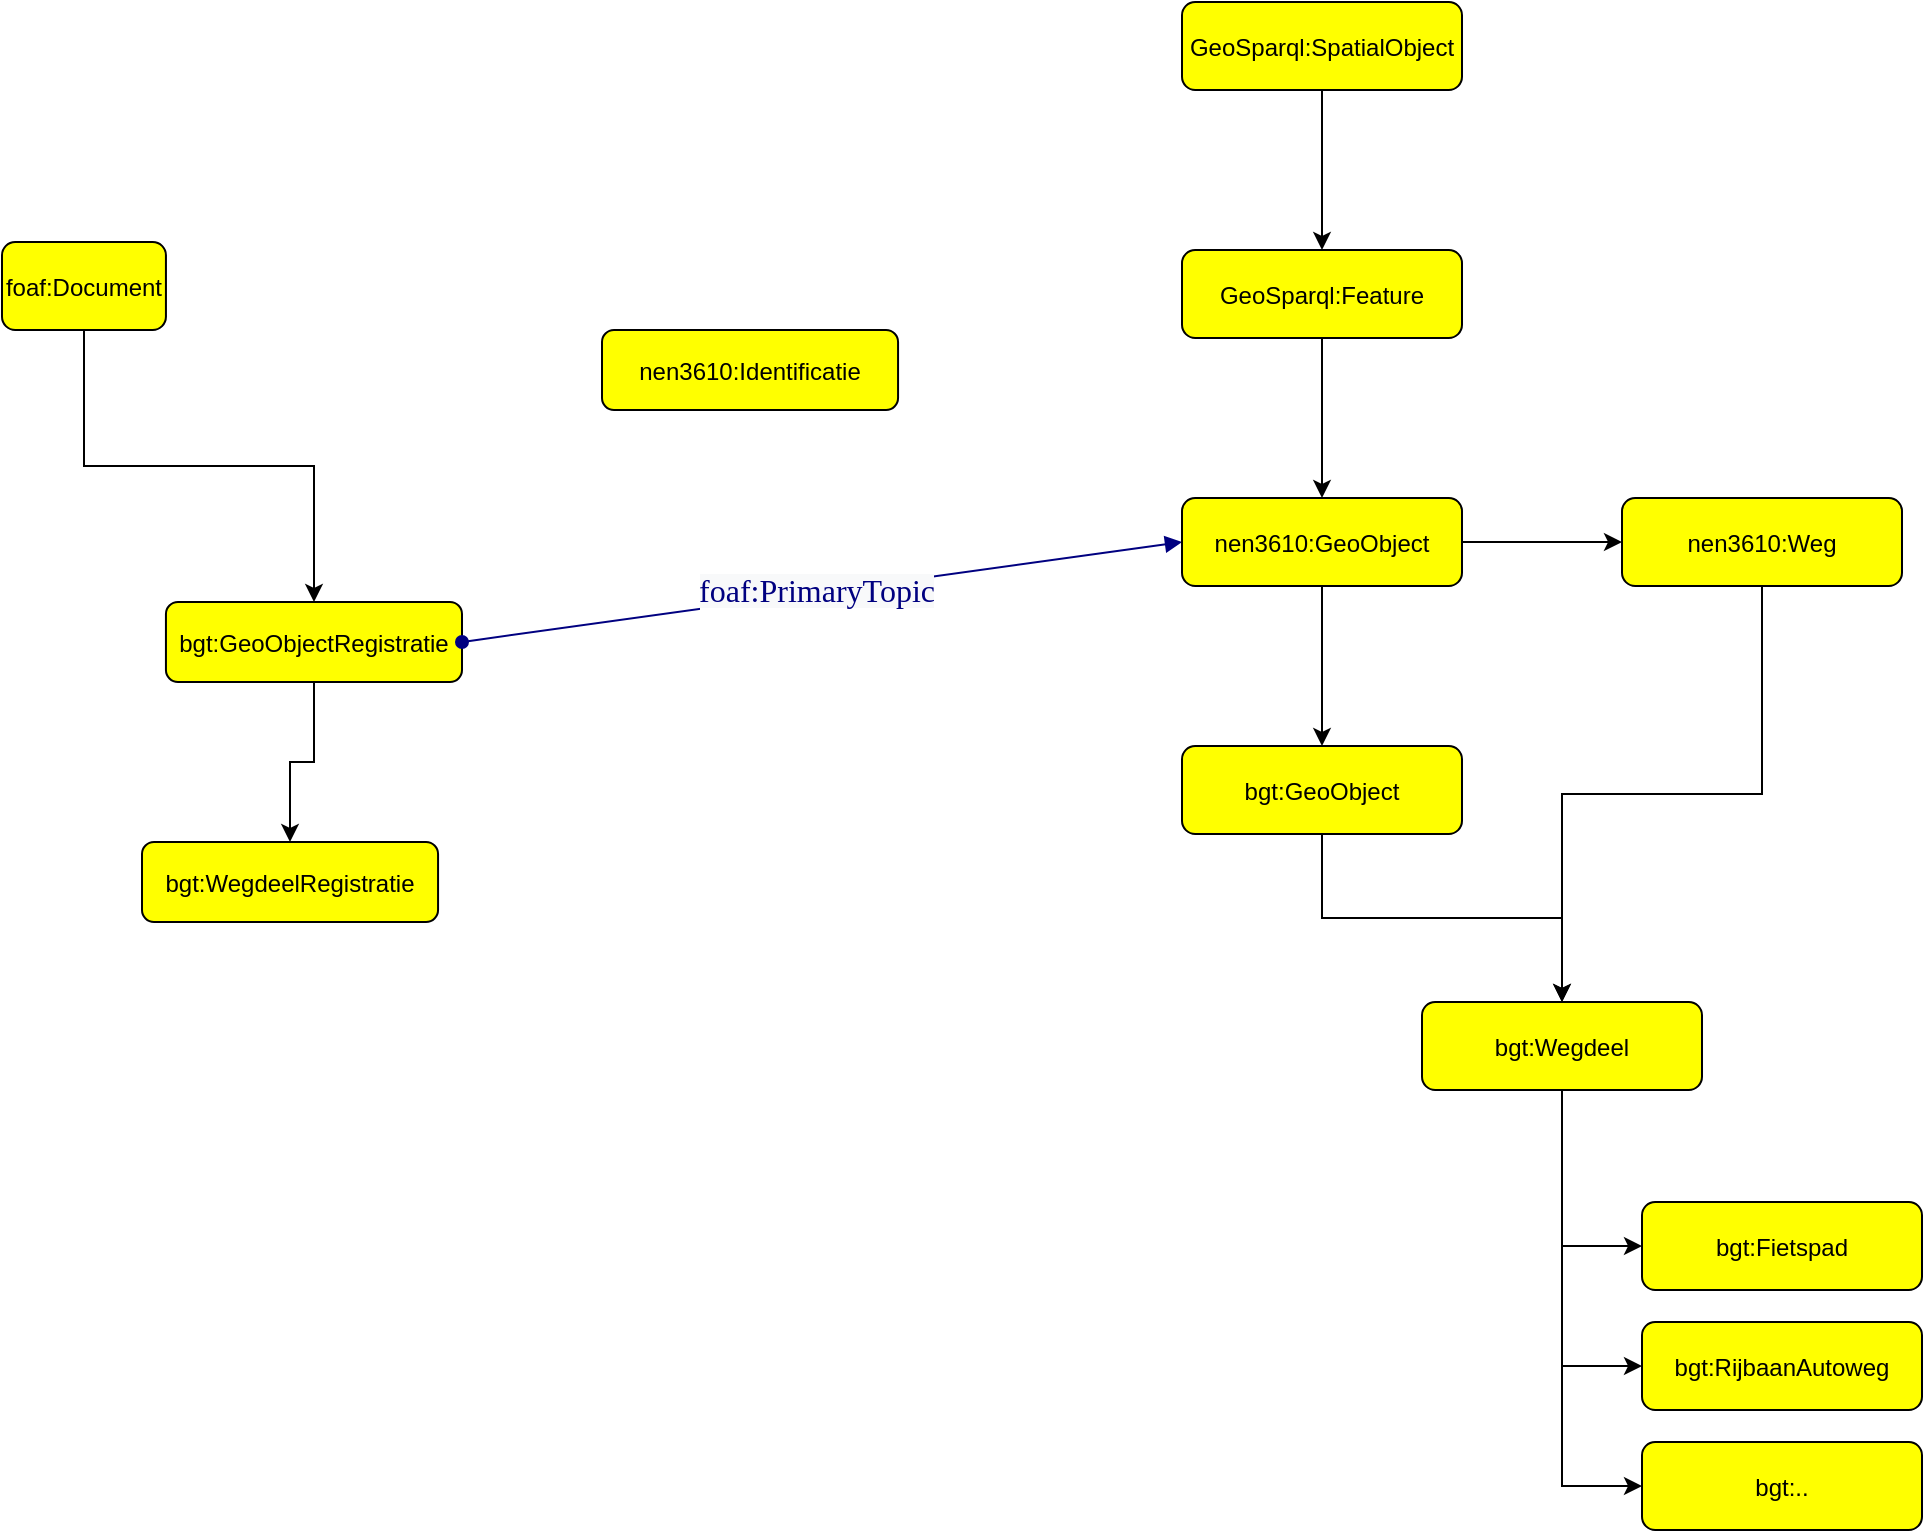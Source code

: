 <mxfile version="13.9.2" type="github">
  <diagram id="oFCAzYt6GvVZQqjSTW4d" name="Page-1">
    <mxGraphModel dx="1422" dy="804" grid="1" gridSize="10" guides="1" tooltips="1" connect="1" arrows="1" fold="1" page="1" pageScale="1" pageWidth="1169" pageHeight="827" math="0" shadow="0">
      <root>
        <mxCell id="0" />
        <mxCell id="1" parent="0" />
        <mxCell id="TYP30cW_tUh-IrfuZz3V-3" value="" style="edgeStyle=orthogonalEdgeStyle;rounded=0;orthogonalLoop=1;jettySize=auto;html=1;" edge="1" parent="1" source="TYP30cW_tUh-IrfuZz3V-1" target="TYP30cW_tUh-IrfuZz3V-2">
          <mxGeometry relative="1" as="geometry" />
        </mxCell>
        <mxCell id="TYP30cW_tUh-IrfuZz3V-1" value="foaf:Document" style="graphMlID=n4;shape=rect;rounded=1;arcsize=30;fillColor=#ffff00;strokeColor=#000000;strokeWidth=1.0" vertex="1" parent="1">
          <mxGeometry x="150" y="150" width="81.968" height="44" as="geometry" />
        </mxCell>
        <mxCell id="TYP30cW_tUh-IrfuZz3V-5" value="" style="edgeStyle=orthogonalEdgeStyle;rounded=0;orthogonalLoop=1;jettySize=auto;html=1;" edge="1" parent="1" source="TYP30cW_tUh-IrfuZz3V-2" target="TYP30cW_tUh-IrfuZz3V-4">
          <mxGeometry relative="1" as="geometry" />
        </mxCell>
        <mxCell id="TYP30cW_tUh-IrfuZz3V-2" value="bgt:GeoObjectRegistratie" style="graphMlID=n4;shape=rect;rounded=1;arcsize=30;fillColor=#ffff00;strokeColor=#000000;strokeWidth=1.0" vertex="1" parent="1">
          <mxGeometry x="231.97" y="330" width="148.03" height="40" as="geometry" />
        </mxCell>
        <mxCell id="TYP30cW_tUh-IrfuZz3V-4" value="bgt:WegdeelRegistratie" style="graphMlID=n4;shape=rect;rounded=1;arcsize=30;fillColor=#ffff00;strokeColor=#000000;strokeWidth=1.0" vertex="1" parent="1">
          <mxGeometry x="220" y="450" width="148.03" height="40" as="geometry" />
        </mxCell>
        <mxCell id="TYP30cW_tUh-IrfuZz3V-6" value="nen3610:Identificatie" style="graphMlID=n4;shape=rect;rounded=1;arcsize=30;fillColor=#ffff00;strokeColor=#000000;strokeWidth=1.0" vertex="1" parent="1">
          <mxGeometry x="450" y="194" width="148.03" height="40" as="geometry" />
        </mxCell>
        <mxCell id="TYP30cW_tUh-IrfuZz3V-8" value="" style="graphMlID=e0;rounded=0;endArrow=block;strokeColor=#000080;strokeWidth=1.0;startArrow=oval;startFill=1;endFill=1;entryX=0;entryY=0.5;entryDx=0;entryDy=0;exitX=1;exitY=0.5;exitDx=0;exitDy=0;" edge="1" parent="1" source="TYP30cW_tUh-IrfuZz3V-2" target="TYP30cW_tUh-IrfuZz3V-13">
          <mxGeometry relative="1" as="geometry">
            <mxPoint x="400" y="259.582" as="sourcePoint" />
            <mxPoint x="551" y="259.5" as="targetPoint" />
          </mxGeometry>
        </mxCell>
        <mxCell id="TYP30cW_tUh-IrfuZz3V-9" value="&lt;span style=&quot;color: rgb(0 , 0 , 128) ; font-family: &amp;#34;dialog&amp;#34; ; font-size: 16px ; background-color: rgb(248 , 249 , 250)&quot;&gt;foaf:PrimaryTopic&lt;/span&gt;" style="text;html=1;align=center;verticalAlign=middle;resizable=0;points=[];labelBackgroundColor=#ffffff;" vertex="1" connectable="0" parent="TYP30cW_tUh-IrfuZz3V-8">
          <mxGeometry x="-0.017" y="2" relative="1" as="geometry">
            <mxPoint as="offset" />
          </mxGeometry>
        </mxCell>
        <mxCell id="TYP30cW_tUh-IrfuZz3V-12" value="" style="edgeStyle=orthogonalEdgeStyle;rounded=0;orthogonalLoop=1;jettySize=auto;html=1;" edge="1" parent="1" source="TYP30cW_tUh-IrfuZz3V-10" target="TYP30cW_tUh-IrfuZz3V-11">
          <mxGeometry relative="1" as="geometry" />
        </mxCell>
        <mxCell id="TYP30cW_tUh-IrfuZz3V-10" value="GeoSparql:SpatialObject" style="graphMlID=n4;shape=rect;rounded=1;arcsize=30;fillColor=#ffff00;strokeColor=#000000;strokeWidth=1.0" vertex="1" parent="1">
          <mxGeometry x="740" y="30" width="140" height="44" as="geometry" />
        </mxCell>
        <mxCell id="TYP30cW_tUh-IrfuZz3V-14" value="" style="edgeStyle=orthogonalEdgeStyle;rounded=0;orthogonalLoop=1;jettySize=auto;html=1;" edge="1" parent="1" source="TYP30cW_tUh-IrfuZz3V-11" target="TYP30cW_tUh-IrfuZz3V-13">
          <mxGeometry relative="1" as="geometry" />
        </mxCell>
        <mxCell id="TYP30cW_tUh-IrfuZz3V-11" value="GeoSparql:Feature" style="graphMlID=n4;shape=rect;rounded=1;arcsize=30;fillColor=#ffff00;strokeColor=#000000;strokeWidth=1.0" vertex="1" parent="1">
          <mxGeometry x="740" y="154" width="140" height="44" as="geometry" />
        </mxCell>
        <mxCell id="TYP30cW_tUh-IrfuZz3V-16" value="" style="edgeStyle=orthogonalEdgeStyle;rounded=0;orthogonalLoop=1;jettySize=auto;html=1;" edge="1" parent="1" source="TYP30cW_tUh-IrfuZz3V-13" target="TYP30cW_tUh-IrfuZz3V-15">
          <mxGeometry relative="1" as="geometry" />
        </mxCell>
        <mxCell id="TYP30cW_tUh-IrfuZz3V-18" value="" style="edgeStyle=orthogonalEdgeStyle;rounded=0;orthogonalLoop=1;jettySize=auto;html=1;" edge="1" parent="1" source="TYP30cW_tUh-IrfuZz3V-13" target="TYP30cW_tUh-IrfuZz3V-17">
          <mxGeometry relative="1" as="geometry" />
        </mxCell>
        <mxCell id="TYP30cW_tUh-IrfuZz3V-13" value="nen3610:GeoObject" style="graphMlID=n4;shape=rect;rounded=1;arcsize=30;fillColor=#ffff00;strokeColor=#000000;strokeWidth=1.0" vertex="1" parent="1">
          <mxGeometry x="740" y="278" width="140" height="44" as="geometry" />
        </mxCell>
        <mxCell id="TYP30cW_tUh-IrfuZz3V-20" value="" style="edgeStyle=orthogonalEdgeStyle;rounded=0;orthogonalLoop=1;jettySize=auto;html=1;" edge="1" parent="1" source="TYP30cW_tUh-IrfuZz3V-15" target="TYP30cW_tUh-IrfuZz3V-19">
          <mxGeometry relative="1" as="geometry" />
        </mxCell>
        <mxCell id="TYP30cW_tUh-IrfuZz3V-15" value="bgt:GeoObject" style="graphMlID=n4;shape=rect;rounded=1;arcsize=30;fillColor=#ffff00;strokeColor=#000000;strokeWidth=1.0" vertex="1" parent="1">
          <mxGeometry x="740" y="402" width="140" height="44" as="geometry" />
        </mxCell>
        <mxCell id="TYP30cW_tUh-IrfuZz3V-21" style="edgeStyle=orthogonalEdgeStyle;rounded=0;orthogonalLoop=1;jettySize=auto;html=1;entryX=0.5;entryY=0;entryDx=0;entryDy=0;" edge="1" parent="1" source="TYP30cW_tUh-IrfuZz3V-17" target="TYP30cW_tUh-IrfuZz3V-19">
          <mxGeometry relative="1" as="geometry" />
        </mxCell>
        <mxCell id="TYP30cW_tUh-IrfuZz3V-17" value="nen3610:Weg" style="graphMlID=n4;shape=rect;rounded=1;arcsize=30;fillColor=#ffff00;strokeColor=#000000;strokeWidth=1.0" vertex="1" parent="1">
          <mxGeometry x="960" y="278" width="140" height="44" as="geometry" />
        </mxCell>
        <mxCell id="TYP30cW_tUh-IrfuZz3V-23" value="" style="edgeStyle=orthogonalEdgeStyle;rounded=0;orthogonalLoop=1;jettySize=auto;html=1;" edge="1" parent="1" source="TYP30cW_tUh-IrfuZz3V-19" target="TYP30cW_tUh-IrfuZz3V-22">
          <mxGeometry relative="1" as="geometry">
            <Array as="points">
              <mxPoint x="930" y="652" />
            </Array>
          </mxGeometry>
        </mxCell>
        <mxCell id="TYP30cW_tUh-IrfuZz3V-25" style="edgeStyle=orthogonalEdgeStyle;rounded=0;orthogonalLoop=1;jettySize=auto;html=1;entryX=0;entryY=0.5;entryDx=0;entryDy=0;" edge="1" parent="1" source="TYP30cW_tUh-IrfuZz3V-19" target="TYP30cW_tUh-IrfuZz3V-24">
          <mxGeometry relative="1" as="geometry" />
        </mxCell>
        <mxCell id="TYP30cW_tUh-IrfuZz3V-27" style="edgeStyle=orthogonalEdgeStyle;rounded=0;orthogonalLoop=1;jettySize=auto;html=1;entryX=0;entryY=0.5;entryDx=0;entryDy=0;" edge="1" parent="1" source="TYP30cW_tUh-IrfuZz3V-19" target="TYP30cW_tUh-IrfuZz3V-26">
          <mxGeometry relative="1" as="geometry" />
        </mxCell>
        <mxCell id="TYP30cW_tUh-IrfuZz3V-19" value="bgt:Wegdeel" style="graphMlID=n4;shape=rect;rounded=1;arcsize=30;fillColor=#ffff00;strokeColor=#000000;strokeWidth=1.0" vertex="1" parent="1">
          <mxGeometry x="860" y="530" width="140" height="44" as="geometry" />
        </mxCell>
        <mxCell id="TYP30cW_tUh-IrfuZz3V-22" value="bgt:Fietspad" style="graphMlID=n4;shape=rect;rounded=1;arcsize=30;fillColor=#ffff00;strokeColor=#000000;strokeWidth=1.0" vertex="1" parent="1">
          <mxGeometry x="970" y="630" width="140" height="44" as="geometry" />
        </mxCell>
        <mxCell id="TYP30cW_tUh-IrfuZz3V-24" value="bgt:RijbaanAutoweg" style="graphMlID=n4;shape=rect;rounded=1;arcsize=30;fillColor=#ffff00;strokeColor=#000000;strokeWidth=1.0" vertex="1" parent="1">
          <mxGeometry x="970" y="690" width="140" height="44" as="geometry" />
        </mxCell>
        <mxCell id="TYP30cW_tUh-IrfuZz3V-26" value="bgt:.." style="graphMlID=n4;shape=rect;rounded=1;arcsize=30;fillColor=#ffff00;strokeColor=#000000;strokeWidth=1.0" vertex="1" parent="1">
          <mxGeometry x="970" y="750" width="140" height="44" as="geometry" />
        </mxCell>
      </root>
    </mxGraphModel>
  </diagram>
</mxfile>
